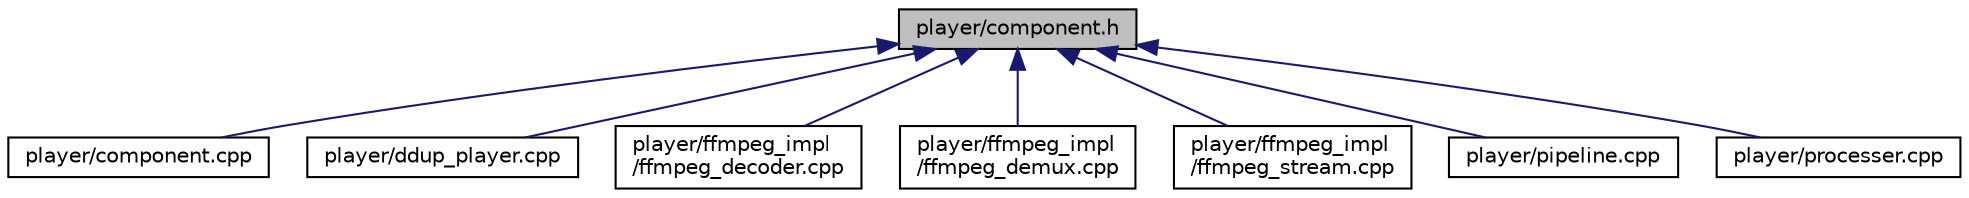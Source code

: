 digraph "player/component.h"
{
 // LATEX_PDF_SIZE
  edge [fontname="Helvetica",fontsize="10",labelfontname="Helvetica",labelfontsize="10"];
  node [fontname="Helvetica",fontsize="10",shape=record];
  Node1 [label="player/component.h",height=0.2,width=0.4,color="black", fillcolor="grey75", style="filled", fontcolor="black",tooltip=" "];
  Node1 -> Node2 [dir="back",color="midnightblue",fontsize="10",style="solid",fontname="Helvetica"];
  Node2 [label="player/component.cpp",height=0.2,width=0.4,color="black", fillcolor="white", style="filled",URL="$component_8cpp.html",tooltip=" "];
  Node1 -> Node3 [dir="back",color="midnightblue",fontsize="10",style="solid",fontname="Helvetica"];
  Node3 [label="player/ddup_player.cpp",height=0.2,width=0.4,color="black", fillcolor="white", style="filled",URL="$ddup__player_8cpp.html",tooltip=" "];
  Node1 -> Node4 [dir="back",color="midnightblue",fontsize="10",style="solid",fontname="Helvetica"];
  Node4 [label="player/ffmpeg_impl\l/ffmpeg_decoder.cpp",height=0.2,width=0.4,color="black", fillcolor="white", style="filled",URL="$ffmpeg__decoder_8cpp.html",tooltip=" "];
  Node1 -> Node5 [dir="back",color="midnightblue",fontsize="10",style="solid",fontname="Helvetica"];
  Node5 [label="player/ffmpeg_impl\l/ffmpeg_demux.cpp",height=0.2,width=0.4,color="black", fillcolor="white", style="filled",URL="$ffmpeg__demux_8cpp.html",tooltip=" "];
  Node1 -> Node6 [dir="back",color="midnightblue",fontsize="10",style="solid",fontname="Helvetica"];
  Node6 [label="player/ffmpeg_impl\l/ffmpeg_stream.cpp",height=0.2,width=0.4,color="black", fillcolor="white", style="filled",URL="$ffmpeg__stream_8cpp.html",tooltip=" "];
  Node1 -> Node7 [dir="back",color="midnightblue",fontsize="10",style="solid",fontname="Helvetica"];
  Node7 [label="player/pipeline.cpp",height=0.2,width=0.4,color="black", fillcolor="white", style="filled",URL="$pipeline_8cpp.html",tooltip=" "];
  Node1 -> Node8 [dir="back",color="midnightblue",fontsize="10",style="solid",fontname="Helvetica"];
  Node8 [label="player/processer.cpp",height=0.2,width=0.4,color="black", fillcolor="white", style="filled",URL="$processer_8cpp.html",tooltip=" "];
}
